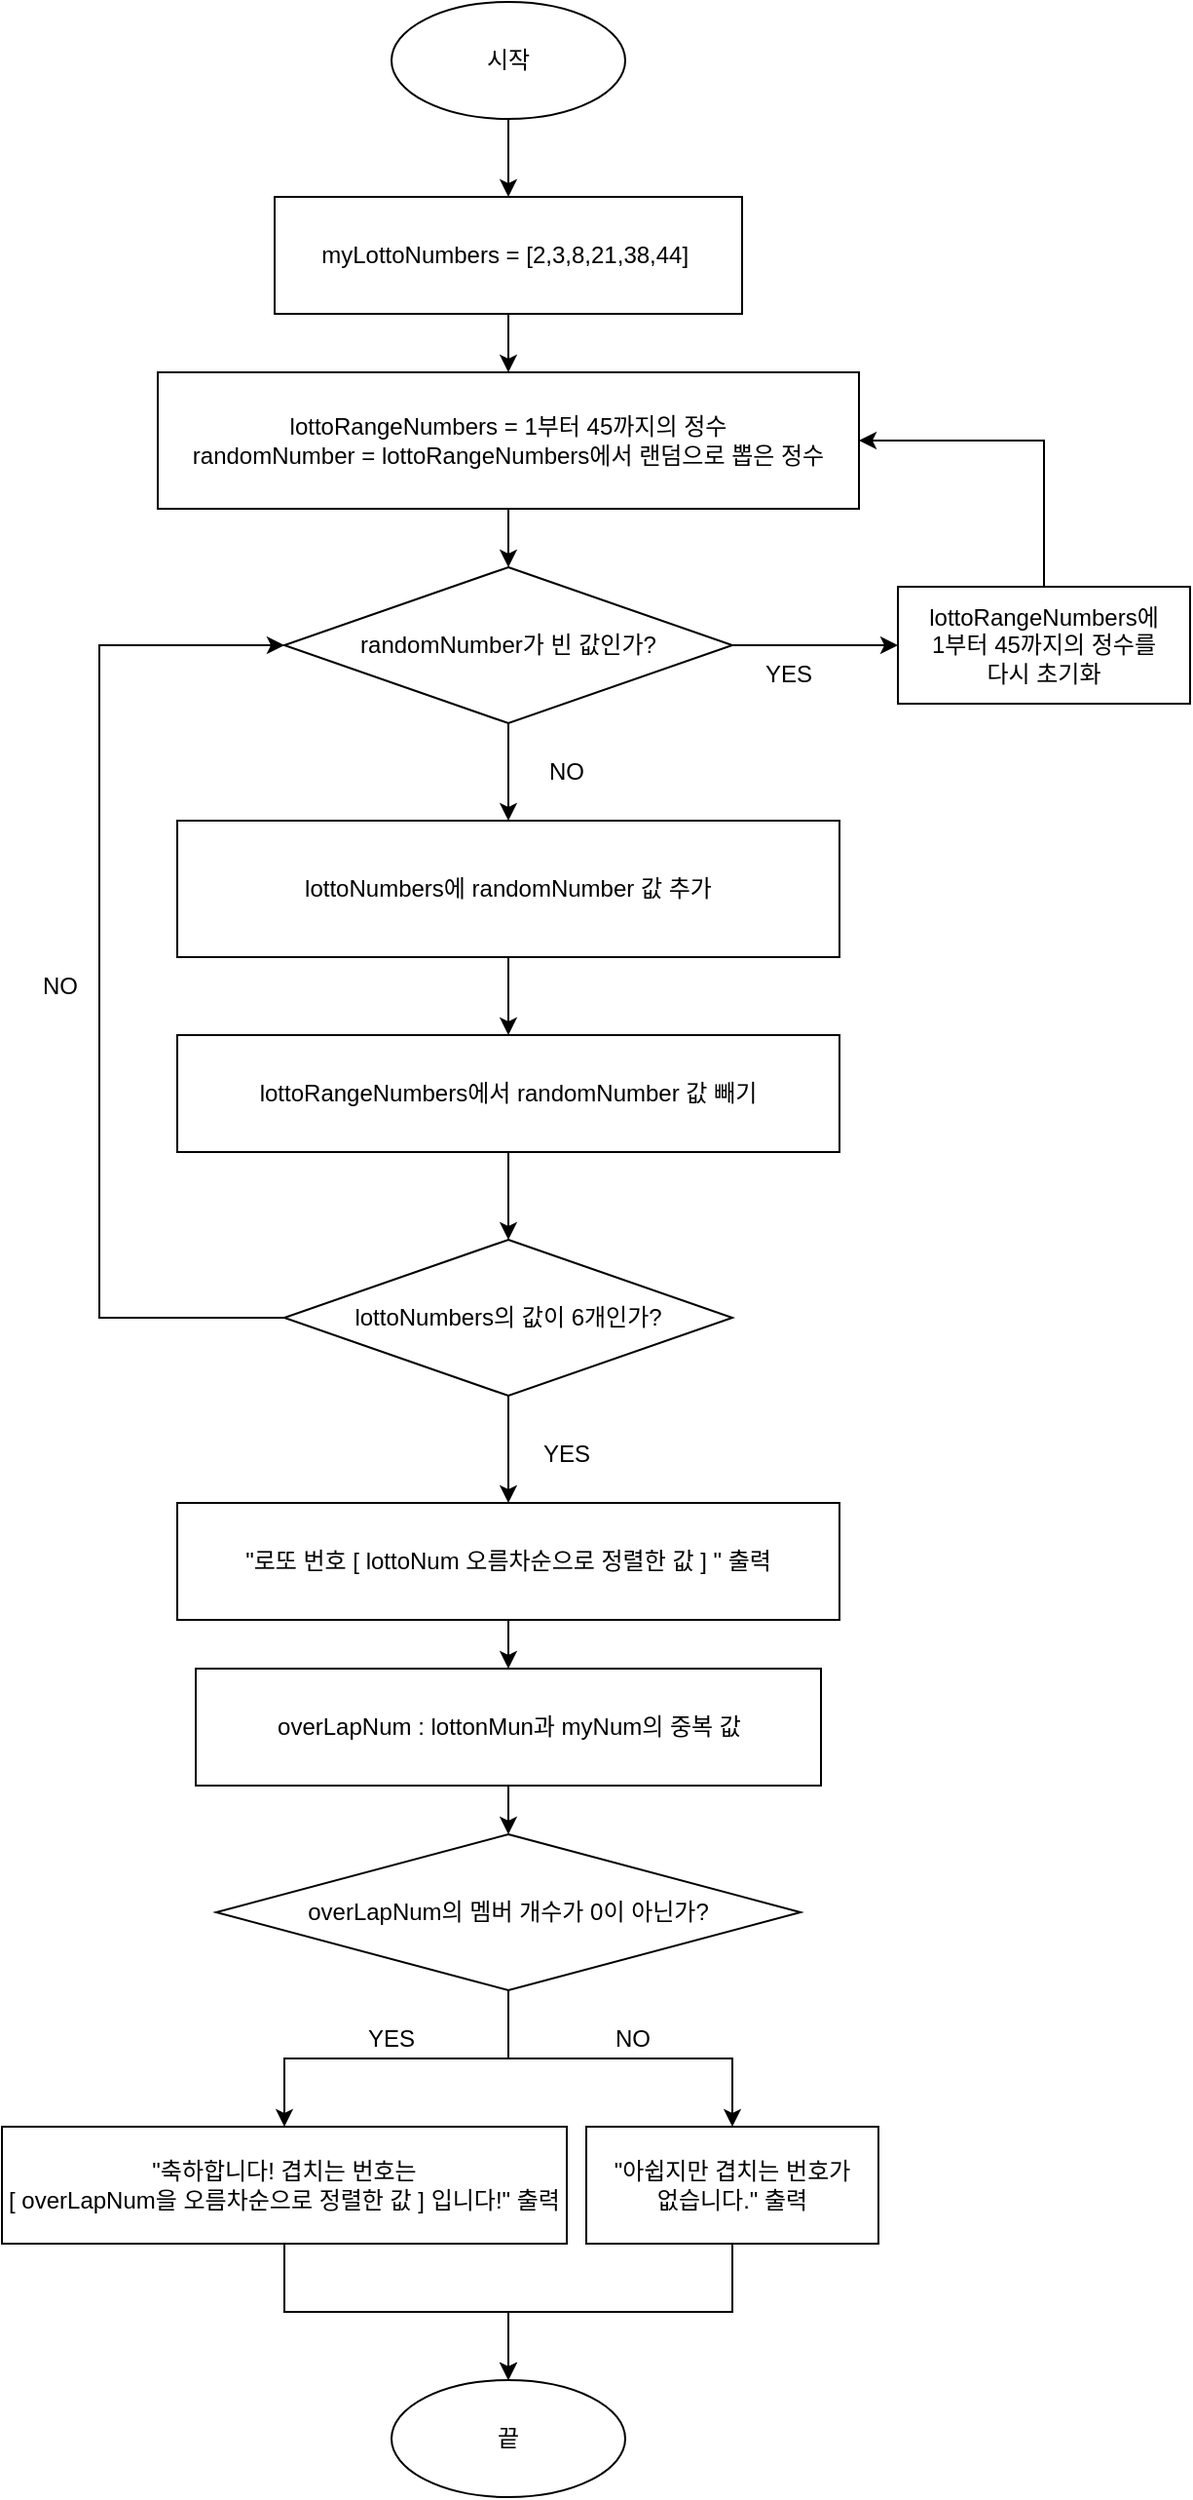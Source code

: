 <mxfile version="23.1.6" type="device">
  <diagram id="C5RBs43oDa-KdzZeNtuy" name="Page-1">
    <mxGraphModel dx="1179" dy="934" grid="1" gridSize="10" guides="1" tooltips="1" connect="1" arrows="1" fold="1" page="1" pageScale="1" pageWidth="827" pageHeight="1169" math="0" shadow="0">
      <root>
        <mxCell id="WIyWlLk6GJQsqaUBKTNV-0" />
        <mxCell id="WIyWlLk6GJQsqaUBKTNV-1" parent="WIyWlLk6GJQsqaUBKTNV-0" />
        <mxCell id="cy5RryEcgWnBEIwlhZzS-3" value="" style="edgeStyle=orthogonalEdgeStyle;rounded=0;orthogonalLoop=1;jettySize=auto;html=1;" parent="WIyWlLk6GJQsqaUBKTNV-1" source="cy5RryEcgWnBEIwlhZzS-1" target="cy5RryEcgWnBEIwlhZzS-2" edge="1">
          <mxGeometry relative="1" as="geometry" />
        </mxCell>
        <mxCell id="cy5RryEcgWnBEIwlhZzS-1" value="myLottoNumbers = [2,3,8,21,38,44]&amp;nbsp;" style="rounded=0;whiteSpace=wrap;html=1;" parent="WIyWlLk6GJQsqaUBKTNV-1" vertex="1">
          <mxGeometry x="180" y="110" width="240" height="60" as="geometry" />
        </mxCell>
        <mxCell id="cy5RryEcgWnBEIwlhZzS-8" value="" style="edgeStyle=orthogonalEdgeStyle;rounded=0;orthogonalLoop=1;jettySize=auto;html=1;" parent="WIyWlLk6GJQsqaUBKTNV-1" source="cy5RryEcgWnBEIwlhZzS-2" target="cy5RryEcgWnBEIwlhZzS-7" edge="1">
          <mxGeometry relative="1" as="geometry" />
        </mxCell>
        <mxCell id="cy5RryEcgWnBEIwlhZzS-2" value="lottoRangeNumbers = 1부터 45까지의 정수&lt;br&gt;randomNumber = lottoRangeNumbers에서 랜덤으로 뽑은 정수" style="whiteSpace=wrap;html=1;rounded=0;" parent="WIyWlLk6GJQsqaUBKTNV-1" vertex="1">
          <mxGeometry x="120" y="200" width="360" height="70" as="geometry" />
        </mxCell>
        <mxCell id="cy5RryEcgWnBEIwlhZzS-10" value="" style="edgeStyle=orthogonalEdgeStyle;rounded=0;orthogonalLoop=1;jettySize=auto;html=1;" parent="WIyWlLk6GJQsqaUBKTNV-1" source="cy5RryEcgWnBEIwlhZzS-7" target="cy5RryEcgWnBEIwlhZzS-9" edge="1">
          <mxGeometry relative="1" as="geometry" />
        </mxCell>
        <mxCell id="cy5RryEcgWnBEIwlhZzS-14" value="" style="edgeStyle=orthogonalEdgeStyle;rounded=0;orthogonalLoop=1;jettySize=auto;html=1;" parent="WIyWlLk6GJQsqaUBKTNV-1" source="cy5RryEcgWnBEIwlhZzS-7" target="cy5RryEcgWnBEIwlhZzS-13" edge="1">
          <mxGeometry relative="1" as="geometry" />
        </mxCell>
        <mxCell id="cy5RryEcgWnBEIwlhZzS-7" value="randomNumber가 빈 값인가?" style="rhombus;whiteSpace=wrap;html=1;rounded=0;" parent="WIyWlLk6GJQsqaUBKTNV-1" vertex="1">
          <mxGeometry x="185" y="300" width="230" height="80" as="geometry" />
        </mxCell>
        <mxCell id="cy5RryEcgWnBEIwlhZzS-12" style="edgeStyle=orthogonalEdgeStyle;rounded=0;orthogonalLoop=1;jettySize=auto;html=1;entryX=1;entryY=0.5;entryDx=0;entryDy=0;exitX=0.5;exitY=0;exitDx=0;exitDy=0;" parent="WIyWlLk6GJQsqaUBKTNV-1" source="cy5RryEcgWnBEIwlhZzS-9" target="cy5RryEcgWnBEIwlhZzS-2" edge="1">
          <mxGeometry relative="1" as="geometry">
            <Array as="points">
              <mxPoint x="575" y="235" />
            </Array>
          </mxGeometry>
        </mxCell>
        <mxCell id="cy5RryEcgWnBEIwlhZzS-9" value="lottoRangeNumbers에 &lt;br&gt;1부터 45까지의 정수를&lt;br&gt;다시 초기화" style="whiteSpace=wrap;html=1;rounded=0;" parent="WIyWlLk6GJQsqaUBKTNV-1" vertex="1">
          <mxGeometry x="500" y="310" width="150" height="60" as="geometry" />
        </mxCell>
        <mxCell id="cy5RryEcgWnBEIwlhZzS-16" value="" style="edgeStyle=orthogonalEdgeStyle;rounded=0;orthogonalLoop=1;jettySize=auto;html=1;" parent="WIyWlLk6GJQsqaUBKTNV-1" source="cy5RryEcgWnBEIwlhZzS-13" target="cy5RryEcgWnBEIwlhZzS-15" edge="1">
          <mxGeometry relative="1" as="geometry" />
        </mxCell>
        <mxCell id="cy5RryEcgWnBEIwlhZzS-13" value="lottoNumbers에 randomNumber 값 추가" style="whiteSpace=wrap;html=1;rounded=0;" parent="WIyWlLk6GJQsqaUBKTNV-1" vertex="1">
          <mxGeometry x="130" y="430" width="340" height="70" as="geometry" />
        </mxCell>
        <mxCell id="cy5RryEcgWnBEIwlhZzS-18" value="" style="edgeStyle=orthogonalEdgeStyle;rounded=0;orthogonalLoop=1;jettySize=auto;html=1;" parent="WIyWlLk6GJQsqaUBKTNV-1" source="cy5RryEcgWnBEIwlhZzS-15" target="cy5RryEcgWnBEIwlhZzS-17" edge="1">
          <mxGeometry relative="1" as="geometry" />
        </mxCell>
        <mxCell id="cy5RryEcgWnBEIwlhZzS-15" value="lottoRangeNumbers에서 randomNumber 값 빼기" style="rounded=0;whiteSpace=wrap;html=1;" parent="WIyWlLk6GJQsqaUBKTNV-1" vertex="1">
          <mxGeometry x="130" y="540" width="340" height="60" as="geometry" />
        </mxCell>
        <mxCell id="cy5RryEcgWnBEIwlhZzS-19" style="edgeStyle=orthogonalEdgeStyle;rounded=0;orthogonalLoop=1;jettySize=auto;html=1;entryX=0;entryY=0.5;entryDx=0;entryDy=0;" parent="WIyWlLk6GJQsqaUBKTNV-1" source="cy5RryEcgWnBEIwlhZzS-17" target="cy5RryEcgWnBEIwlhZzS-7" edge="1">
          <mxGeometry relative="1" as="geometry">
            <Array as="points">
              <mxPoint x="90" y="685" />
              <mxPoint x="90" y="340" />
            </Array>
          </mxGeometry>
        </mxCell>
        <mxCell id="cy5RryEcgWnBEIwlhZzS-47" style="edgeStyle=orthogonalEdgeStyle;rounded=0;orthogonalLoop=1;jettySize=auto;html=1;entryX=0.5;entryY=0;entryDx=0;entryDy=0;" parent="WIyWlLk6GJQsqaUBKTNV-1" source="cy5RryEcgWnBEIwlhZzS-17" target="cy5RryEcgWnBEIwlhZzS-34" edge="1">
          <mxGeometry relative="1" as="geometry" />
        </mxCell>
        <mxCell id="cy5RryEcgWnBEIwlhZzS-17" value="lottoNumbers의 값이 6개인가?" style="rhombus;whiteSpace=wrap;html=1;rounded=0;" parent="WIyWlLk6GJQsqaUBKTNV-1" vertex="1">
          <mxGeometry x="185" y="645" width="230" height="80" as="geometry" />
        </mxCell>
        <mxCell id="cy5RryEcgWnBEIwlhZzS-33" style="edgeStyle=orthogonalEdgeStyle;rounded=0;orthogonalLoop=1;jettySize=auto;html=1;" parent="WIyWlLk6GJQsqaUBKTNV-1" source="cy5RryEcgWnBEIwlhZzS-34" target="cy5RryEcgWnBEIwlhZzS-37" edge="1">
          <mxGeometry relative="1" as="geometry" />
        </mxCell>
        <mxCell id="cy5RryEcgWnBEIwlhZzS-34" value="&quot;로또 번호 [ lottoNum 오름차순으로 정렬한 값 ] &quot; 출력" style="rounded=0;whiteSpace=wrap;html=1;" parent="WIyWlLk6GJQsqaUBKTNV-1" vertex="1">
          <mxGeometry x="130" y="780" width="340" height="60" as="geometry" />
        </mxCell>
        <mxCell id="cy5RryEcgWnBEIwlhZzS-35" value="끝" style="ellipse;whiteSpace=wrap;html=1;" parent="WIyWlLk6GJQsqaUBKTNV-1" vertex="1">
          <mxGeometry x="240" y="1230" width="120" height="60" as="geometry" />
        </mxCell>
        <mxCell id="cy5RryEcgWnBEIwlhZzS-36" value="" style="edgeStyle=orthogonalEdgeStyle;rounded=0;orthogonalLoop=1;jettySize=auto;html=1;" parent="WIyWlLk6GJQsqaUBKTNV-1" source="cy5RryEcgWnBEIwlhZzS-37" target="cy5RryEcgWnBEIwlhZzS-40" edge="1">
          <mxGeometry relative="1" as="geometry" />
        </mxCell>
        <mxCell id="cy5RryEcgWnBEIwlhZzS-37" value="overLapNum : lottonMun과 myNum의 중복 값" style="whiteSpace=wrap;html=1;rounded=0;" parent="WIyWlLk6GJQsqaUBKTNV-1" vertex="1">
          <mxGeometry x="139.5" y="865" width="321" height="60" as="geometry" />
        </mxCell>
        <mxCell id="cy5RryEcgWnBEIwlhZzS-38" value="" style="edgeStyle=orthogonalEdgeStyle;rounded=0;orthogonalLoop=1;jettySize=auto;html=1;" parent="WIyWlLk6GJQsqaUBKTNV-1" source="cy5RryEcgWnBEIwlhZzS-40" target="cy5RryEcgWnBEIwlhZzS-42" edge="1">
          <mxGeometry relative="1" as="geometry" />
        </mxCell>
        <mxCell id="cy5RryEcgWnBEIwlhZzS-39" value="" style="edgeStyle=orthogonalEdgeStyle;rounded=0;orthogonalLoop=1;jettySize=auto;html=1;" parent="WIyWlLk6GJQsqaUBKTNV-1" source="cy5RryEcgWnBEIwlhZzS-40" target="cy5RryEcgWnBEIwlhZzS-44" edge="1">
          <mxGeometry relative="1" as="geometry" />
        </mxCell>
        <mxCell id="cy5RryEcgWnBEIwlhZzS-40" value="overLapNum의 멤버 개수가 0이 아닌가?" style="rhombus;whiteSpace=wrap;html=1;rounded=0;" parent="WIyWlLk6GJQsqaUBKTNV-1" vertex="1">
          <mxGeometry x="150" y="950" width="300" height="80" as="geometry" />
        </mxCell>
        <mxCell id="cy5RryEcgWnBEIwlhZzS-41" style="edgeStyle=orthogonalEdgeStyle;rounded=0;orthogonalLoop=1;jettySize=auto;html=1;" parent="WIyWlLk6GJQsqaUBKTNV-1" source="cy5RryEcgWnBEIwlhZzS-42" target="cy5RryEcgWnBEIwlhZzS-35" edge="1">
          <mxGeometry relative="1" as="geometry" />
        </mxCell>
        <mxCell id="cy5RryEcgWnBEIwlhZzS-42" value="&quot;축하합니다! 겹치는 번호는 &lt;br&gt;[ overLapNum을 오름차순으로 정렬한 값 ]&amp;nbsp;입니다!&quot; 출력" style="rounded=0;whiteSpace=wrap;html=1;" parent="WIyWlLk6GJQsqaUBKTNV-1" vertex="1">
          <mxGeometry x="40" y="1100" width="290" height="60" as="geometry" />
        </mxCell>
        <mxCell id="cy5RryEcgWnBEIwlhZzS-43" style="edgeStyle=orthogonalEdgeStyle;rounded=0;orthogonalLoop=1;jettySize=auto;html=1;entryX=0.5;entryY=0;entryDx=0;entryDy=0;" parent="WIyWlLk6GJQsqaUBKTNV-1" source="cy5RryEcgWnBEIwlhZzS-44" target="cy5RryEcgWnBEIwlhZzS-35" edge="1">
          <mxGeometry relative="1" as="geometry" />
        </mxCell>
        <mxCell id="cy5RryEcgWnBEIwlhZzS-44" value="&quot;아쉽지만 겹치는 번호가 &lt;br&gt;없습니다.&quot; 출력" style="rounded=0;whiteSpace=wrap;html=1;" parent="WIyWlLk6GJQsqaUBKTNV-1" vertex="1">
          <mxGeometry x="340" y="1100" width="150" height="60" as="geometry" />
        </mxCell>
        <mxCell id="cy5RryEcgWnBEIwlhZzS-45" value="YES" style="text;html=1;align=center;verticalAlign=middle;whiteSpace=wrap;rounded=0;" parent="WIyWlLk6GJQsqaUBKTNV-1" vertex="1">
          <mxGeometry x="210" y="1040" width="60" height="30" as="geometry" />
        </mxCell>
        <mxCell id="cy5RryEcgWnBEIwlhZzS-46" value="NO" style="text;html=1;align=center;verticalAlign=middle;whiteSpace=wrap;rounded=0;" parent="WIyWlLk6GJQsqaUBKTNV-1" vertex="1">
          <mxGeometry x="334" y="1040" width="60" height="30" as="geometry" />
        </mxCell>
        <mxCell id="cy5RryEcgWnBEIwlhZzS-48" value="YES" style="text;html=1;align=center;verticalAlign=middle;whiteSpace=wrap;rounded=0;" parent="WIyWlLk6GJQsqaUBKTNV-1" vertex="1">
          <mxGeometry x="300" y="740" width="60" height="30" as="geometry" />
        </mxCell>
        <mxCell id="cy5RryEcgWnBEIwlhZzS-49" value="NO" style="text;html=1;align=center;verticalAlign=middle;whiteSpace=wrap;rounded=0;" parent="WIyWlLk6GJQsqaUBKTNV-1" vertex="1">
          <mxGeometry x="40" y="500" width="60" height="30" as="geometry" />
        </mxCell>
        <mxCell id="cy5RryEcgWnBEIwlhZzS-50" value="YES" style="text;html=1;align=center;verticalAlign=middle;whiteSpace=wrap;rounded=0;" parent="WIyWlLk6GJQsqaUBKTNV-1" vertex="1">
          <mxGeometry x="414" y="340" width="60" height="30" as="geometry" />
        </mxCell>
        <mxCell id="cy5RryEcgWnBEIwlhZzS-51" value="NO" style="text;html=1;align=center;verticalAlign=middle;whiteSpace=wrap;rounded=0;" parent="WIyWlLk6GJQsqaUBKTNV-1" vertex="1">
          <mxGeometry x="300" y="390" width="60" height="30" as="geometry" />
        </mxCell>
        <mxCell id="Cr9_8VPBfHI4F4RnHkAP-1" style="edgeStyle=orthogonalEdgeStyle;rounded=0;orthogonalLoop=1;jettySize=auto;html=1;entryX=0.5;entryY=0;entryDx=0;entryDy=0;" edge="1" parent="WIyWlLk6GJQsqaUBKTNV-1" source="Cr9_8VPBfHI4F4RnHkAP-0" target="cy5RryEcgWnBEIwlhZzS-1">
          <mxGeometry relative="1" as="geometry" />
        </mxCell>
        <mxCell id="Cr9_8VPBfHI4F4RnHkAP-0" value="시작" style="ellipse;whiteSpace=wrap;html=1;" vertex="1" parent="WIyWlLk6GJQsqaUBKTNV-1">
          <mxGeometry x="240" y="10" width="120" height="60" as="geometry" />
        </mxCell>
      </root>
    </mxGraphModel>
  </diagram>
</mxfile>
